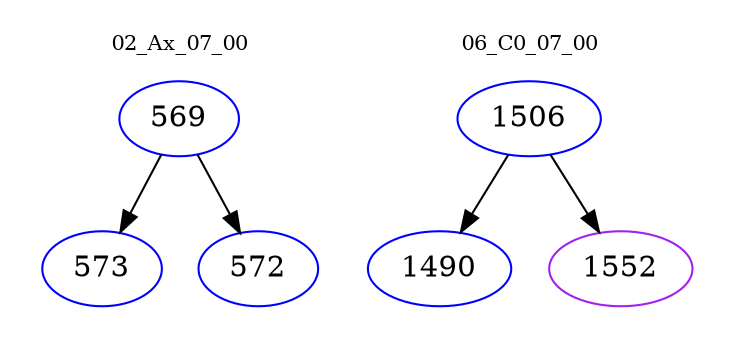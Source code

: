 digraph{
subgraph cluster_0 {
color = white
label = "02_Ax_07_00";
fontsize=10;
T0_569 [label="569", color="blue"]
T0_569 -> T0_573 [color="black"]
T0_573 [label="573", color="blue"]
T0_569 -> T0_572 [color="black"]
T0_572 [label="572", color="blue"]
}
subgraph cluster_1 {
color = white
label = "06_C0_07_00";
fontsize=10;
T1_1506 [label="1506", color="blue"]
T1_1506 -> T1_1490 [color="black"]
T1_1490 [label="1490", color="blue"]
T1_1506 -> T1_1552 [color="black"]
T1_1552 [label="1552", color="purple"]
}
}
